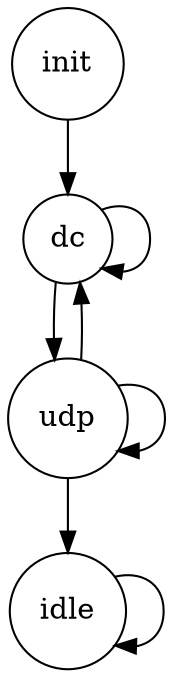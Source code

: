 digraph finite_state_machine {
	randir=LR size="8,5"
	node [len="5,0" shape=circle splines=curved]
	init -> dc
	dc -> udp
	dc -> dc
	udp -> idle
	udp -> dc
	udp -> udp
	idle -> idle
}
